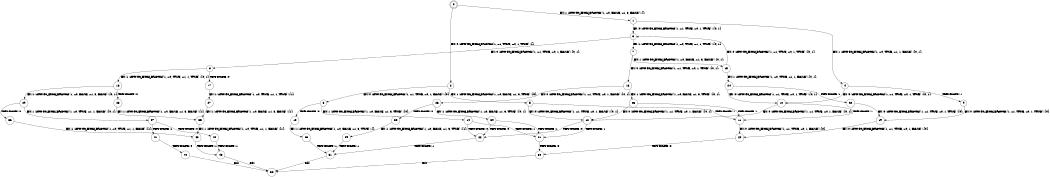 digraph BCG {
size = "7, 10.5";
center = TRUE;
node [shape = circle];
0 [peripheries = 2];
0 -> 1 [label = "EX !1 !ATOMIC_EXCH_BRANCH (1, +0, FALSE, +1, 3, FALSE) !{}"];
0 -> 2 [label = "EX !0 !ATOMIC_EXCH_BRANCH (1, +1, TRUE, +0, 1, TRUE) !{}"];
1 -> 3 [label = "EX !0 !ATOMIC_EXCH_BRANCH (1, +1, TRUE, +0, 1, TRUE) !{0, 1}"];
1 -> 4 [label = "EX !1 !ATOMIC_EXCH_BRANCH (1, +0, TRUE, +1, 1, FALSE) !{0, 1}"];
2 -> 5 [label = "EX !1 !ATOMIC_EXCH_BRANCH (1, +0, FALSE, +1, 3, TRUE) !{0}"];
2 -> 6 [label = "EX !0 !ATOMIC_EXCH_BRANCH (1, +1, TRUE, +0, 1, FALSE) !{0}"];
3 -> 7 [label = "EX !1 !ATOMIC_EXCH_BRANCH (1, +0, TRUE, +1, 1, TRUE) !{0, 1}"];
3 -> 8 [label = "EX !0 !ATOMIC_EXCH_BRANCH (1, +1, TRUE, +0, 1, FALSE) !{0, 1}"];
4 -> 9 [label = "TERMINATE !1"];
4 -> 10 [label = "EX !0 !ATOMIC_EXCH_BRANCH (1, +1, TRUE, +0, 1, TRUE) !{0, 1}"];
5 -> 11 [label = "TERMINATE !1"];
5 -> 12 [label = "EX !0 !ATOMIC_EXCH_BRANCH (1, +1, TRUE, +0, 1, FALSE) !{0, 1}"];
6 -> 13 [label = "TERMINATE !0"];
6 -> 14 [label = "EX !1 !ATOMIC_EXCH_BRANCH (1, +0, FALSE, +1, 3, TRUE) !{0}"];
7 -> 15 [label = "EX !1 !ATOMIC_EXCH_BRANCH (1, +0, FALSE, +1, 3, FALSE) !{0, 1}"];
7 -> 16 [label = "EX !0 !ATOMIC_EXCH_BRANCH (1, +1, TRUE, +0, 1, TRUE) !{0, 1}"];
8 -> 17 [label = "TERMINATE !0"];
8 -> 18 [label = "EX !1 !ATOMIC_EXCH_BRANCH (1, +0, TRUE, +1, 1, TRUE) !{0, 1}"];
9 -> 19 [label = "EX !0 !ATOMIC_EXCH_BRANCH (1, +1, TRUE, +0, 1, TRUE) !{0}"];
10 -> 11 [label = "TERMINATE !1"];
10 -> 12 [label = "EX !0 !ATOMIC_EXCH_BRANCH (1, +1, TRUE, +0, 1, FALSE) !{0, 1}"];
11 -> 20 [label = "EX !0 !ATOMIC_EXCH_BRANCH (1, +1, TRUE, +0, 1, FALSE) !{0}"];
12 -> 21 [label = "TERMINATE !1"];
12 -> 22 [label = "TERMINATE !0"];
13 -> 23 [label = "EX !1 !ATOMIC_EXCH_BRANCH (1, +0, FALSE, +1, 3, TRUE) !{}"];
14 -> 21 [label = "TERMINATE !1"];
14 -> 22 [label = "TERMINATE !0"];
15 -> 24 [label = "EX !1 !ATOMIC_EXCH_BRANCH (1, +0, TRUE, +1, 1, FALSE) !{0, 1}"];
15 -> 3 [label = "EX !0 !ATOMIC_EXCH_BRANCH (1, +1, TRUE, +0, 1, TRUE) !{0, 1}"];
16 -> 25 [label = "EX !1 !ATOMIC_EXCH_BRANCH (1, +0, FALSE, +1, 3, TRUE) !{0, 1}"];
16 -> 26 [label = "EX !0 !ATOMIC_EXCH_BRANCH (1, +1, TRUE, +0, 1, FALSE) !{0, 1}"];
17 -> 27 [label = "EX !1 !ATOMIC_EXCH_BRANCH (1, +0, TRUE, +1, 1, TRUE) !{1}"];
18 -> 28 [label = "TERMINATE !0"];
18 -> 29 [label = "EX !1 !ATOMIC_EXCH_BRANCH (1, +0, FALSE, +1, 3, FALSE) !{0, 1}"];
19 -> 20 [label = "EX !0 !ATOMIC_EXCH_BRANCH (1, +1, TRUE, +0, 1, FALSE) !{0}"];
20 -> 30 [label = "TERMINATE !0"];
21 -> 30 [label = "TERMINATE !0"];
22 -> 31 [label = "TERMINATE !1"];
23 -> 31 [label = "TERMINATE !1"];
24 -> 32 [label = "TERMINATE !1"];
24 -> 10 [label = "EX !0 !ATOMIC_EXCH_BRANCH (1, +1, TRUE, +0, 1, TRUE) !{0, 1}"];
25 -> 11 [label = "TERMINATE !1"];
25 -> 12 [label = "EX !0 !ATOMIC_EXCH_BRANCH (1, +1, TRUE, +0, 1, FALSE) !{0, 1}"];
26 -> 33 [label = "TERMINATE !0"];
26 -> 34 [label = "EX !1 !ATOMIC_EXCH_BRANCH (1, +0, FALSE, +1, 3, TRUE) !{0, 1}"];
27 -> 35 [label = "EX !1 !ATOMIC_EXCH_BRANCH (1, +0, FALSE, +1, 3, FALSE) !{1}"];
28 -> 35 [label = "EX !1 !ATOMIC_EXCH_BRANCH (1, +0, FALSE, +1, 3, FALSE) !{1}"];
29 -> 36 [label = "TERMINATE !0"];
29 -> 37 [label = "EX !1 !ATOMIC_EXCH_BRANCH (1, +0, TRUE, +1, 1, FALSE) !{0, 1}"];
30 -> 38 [label = "exit"];
31 -> 38 [label = "exit"];
32 -> 19 [label = "EX !0 !ATOMIC_EXCH_BRANCH (1, +1, TRUE, +0, 1, TRUE) !{0}"];
33 -> 39 [label = "EX !1 !ATOMIC_EXCH_BRANCH (1, +0, FALSE, +1, 3, TRUE) !{1}"];
34 -> 21 [label = "TERMINATE !1"];
34 -> 22 [label = "TERMINATE !0"];
35 -> 40 [label = "EX !1 !ATOMIC_EXCH_BRANCH (1, +0, TRUE, +1, 1, FALSE) !{1}"];
36 -> 40 [label = "EX !1 !ATOMIC_EXCH_BRANCH (1, +0, TRUE, +1, 1, FALSE) !{1}"];
37 -> 41 [label = "TERMINATE !1"];
37 -> 42 [label = "TERMINATE !0"];
39 -> 31 [label = "TERMINATE !1"];
40 -> 43 [label = "TERMINATE !1"];
41 -> 44 [label = "TERMINATE !0"];
42 -> 43 [label = "TERMINATE !1"];
43 -> 38 [label = "exit"];
44 -> 38 [label = "exit"];
}
